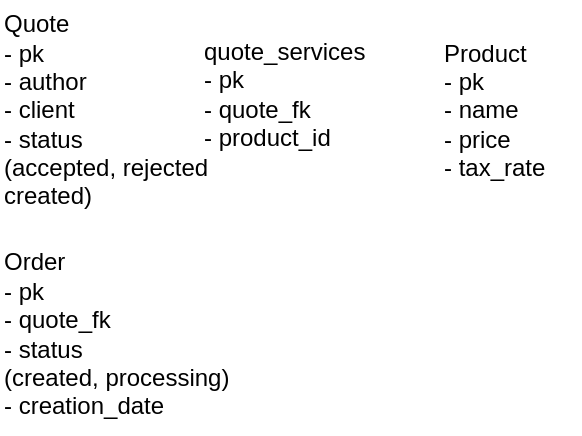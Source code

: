 <mxfile>
    <diagram name="Page-1" id="xPBMSdVnHzfzo3K6CQ3b">
        <mxGraphModel dx="644" dy="366" grid="1" gridSize="10" guides="1" tooltips="1" connect="1" arrows="1" fold="1" page="1" pageScale="1" pageWidth="850" pageHeight="1100" math="0" shadow="0">
            <root>
                <mxCell id="0"/>
                <mxCell id="1" parent="0"/>
                <mxCell id="sZNoe1zB5RIA7zLU-XTy-3" value="Product&lt;div&gt;- pk&lt;/div&gt;&lt;div&gt;- name&lt;/div&gt;&lt;div&gt;- price&lt;/div&gt;&lt;div&gt;- tax_rate&lt;/div&gt;" style="text;html=1;align=left;verticalAlign=middle;resizable=0;points=[];autosize=1;strokeColor=none;fillColor=none;" parent="1" vertex="1">
                    <mxGeometry x="420" y="263" width="70" height="90" as="geometry"/>
                </mxCell>
                <mxCell id="sZNoe1zB5RIA7zLU-XTy-9" value="Quote&lt;div&gt;- pk&lt;/div&gt;&lt;div&gt;- author&lt;/div&gt;&lt;div&gt;- client&lt;/div&gt;&lt;div&gt;- status&lt;/div&gt;&lt;div&gt;(accepted, rejected&lt;/div&gt;&lt;div&gt;created)&lt;/div&gt;" style="text;html=1;align=left;verticalAlign=middle;resizable=0;points=[];autosize=1;strokeColor=none;fillColor=none;" parent="1" vertex="1">
                    <mxGeometry x="200" y="253" width="130" height="110" as="geometry"/>
                </mxCell>
                <mxCell id="sZNoe1zB5RIA7zLU-XTy-10" value="quote_services&lt;div&gt;- pk&lt;/div&gt;&lt;div&gt;- quote_fk&lt;/div&gt;&lt;div&gt;- product_id&lt;/div&gt;" style="text;html=1;align=left;verticalAlign=middle;resizable=0;points=[];autosize=1;strokeColor=none;fillColor=none;" parent="1" vertex="1">
                    <mxGeometry x="300" y="265" width="100" height="70" as="geometry"/>
                </mxCell>
                <mxCell id="hbJwf4KeyidlC3wuSpwQ-1" value="Order&lt;div&gt;- pk&lt;/div&gt;&lt;div&gt;- quote_fk&lt;/div&gt;&lt;div&gt;- status&lt;/div&gt;&lt;div&gt;(created, processing)&lt;/div&gt;&lt;div&gt;- creation_date&lt;/div&gt;" style="text;html=1;align=left;verticalAlign=middle;resizable=0;points=[];autosize=1;strokeColor=none;fillColor=none;" parent="1" vertex="1">
                    <mxGeometry x="200" y="370" width="140" height="100" as="geometry"/>
                </mxCell>
            </root>
        </mxGraphModel>
    </diagram>
</mxfile>